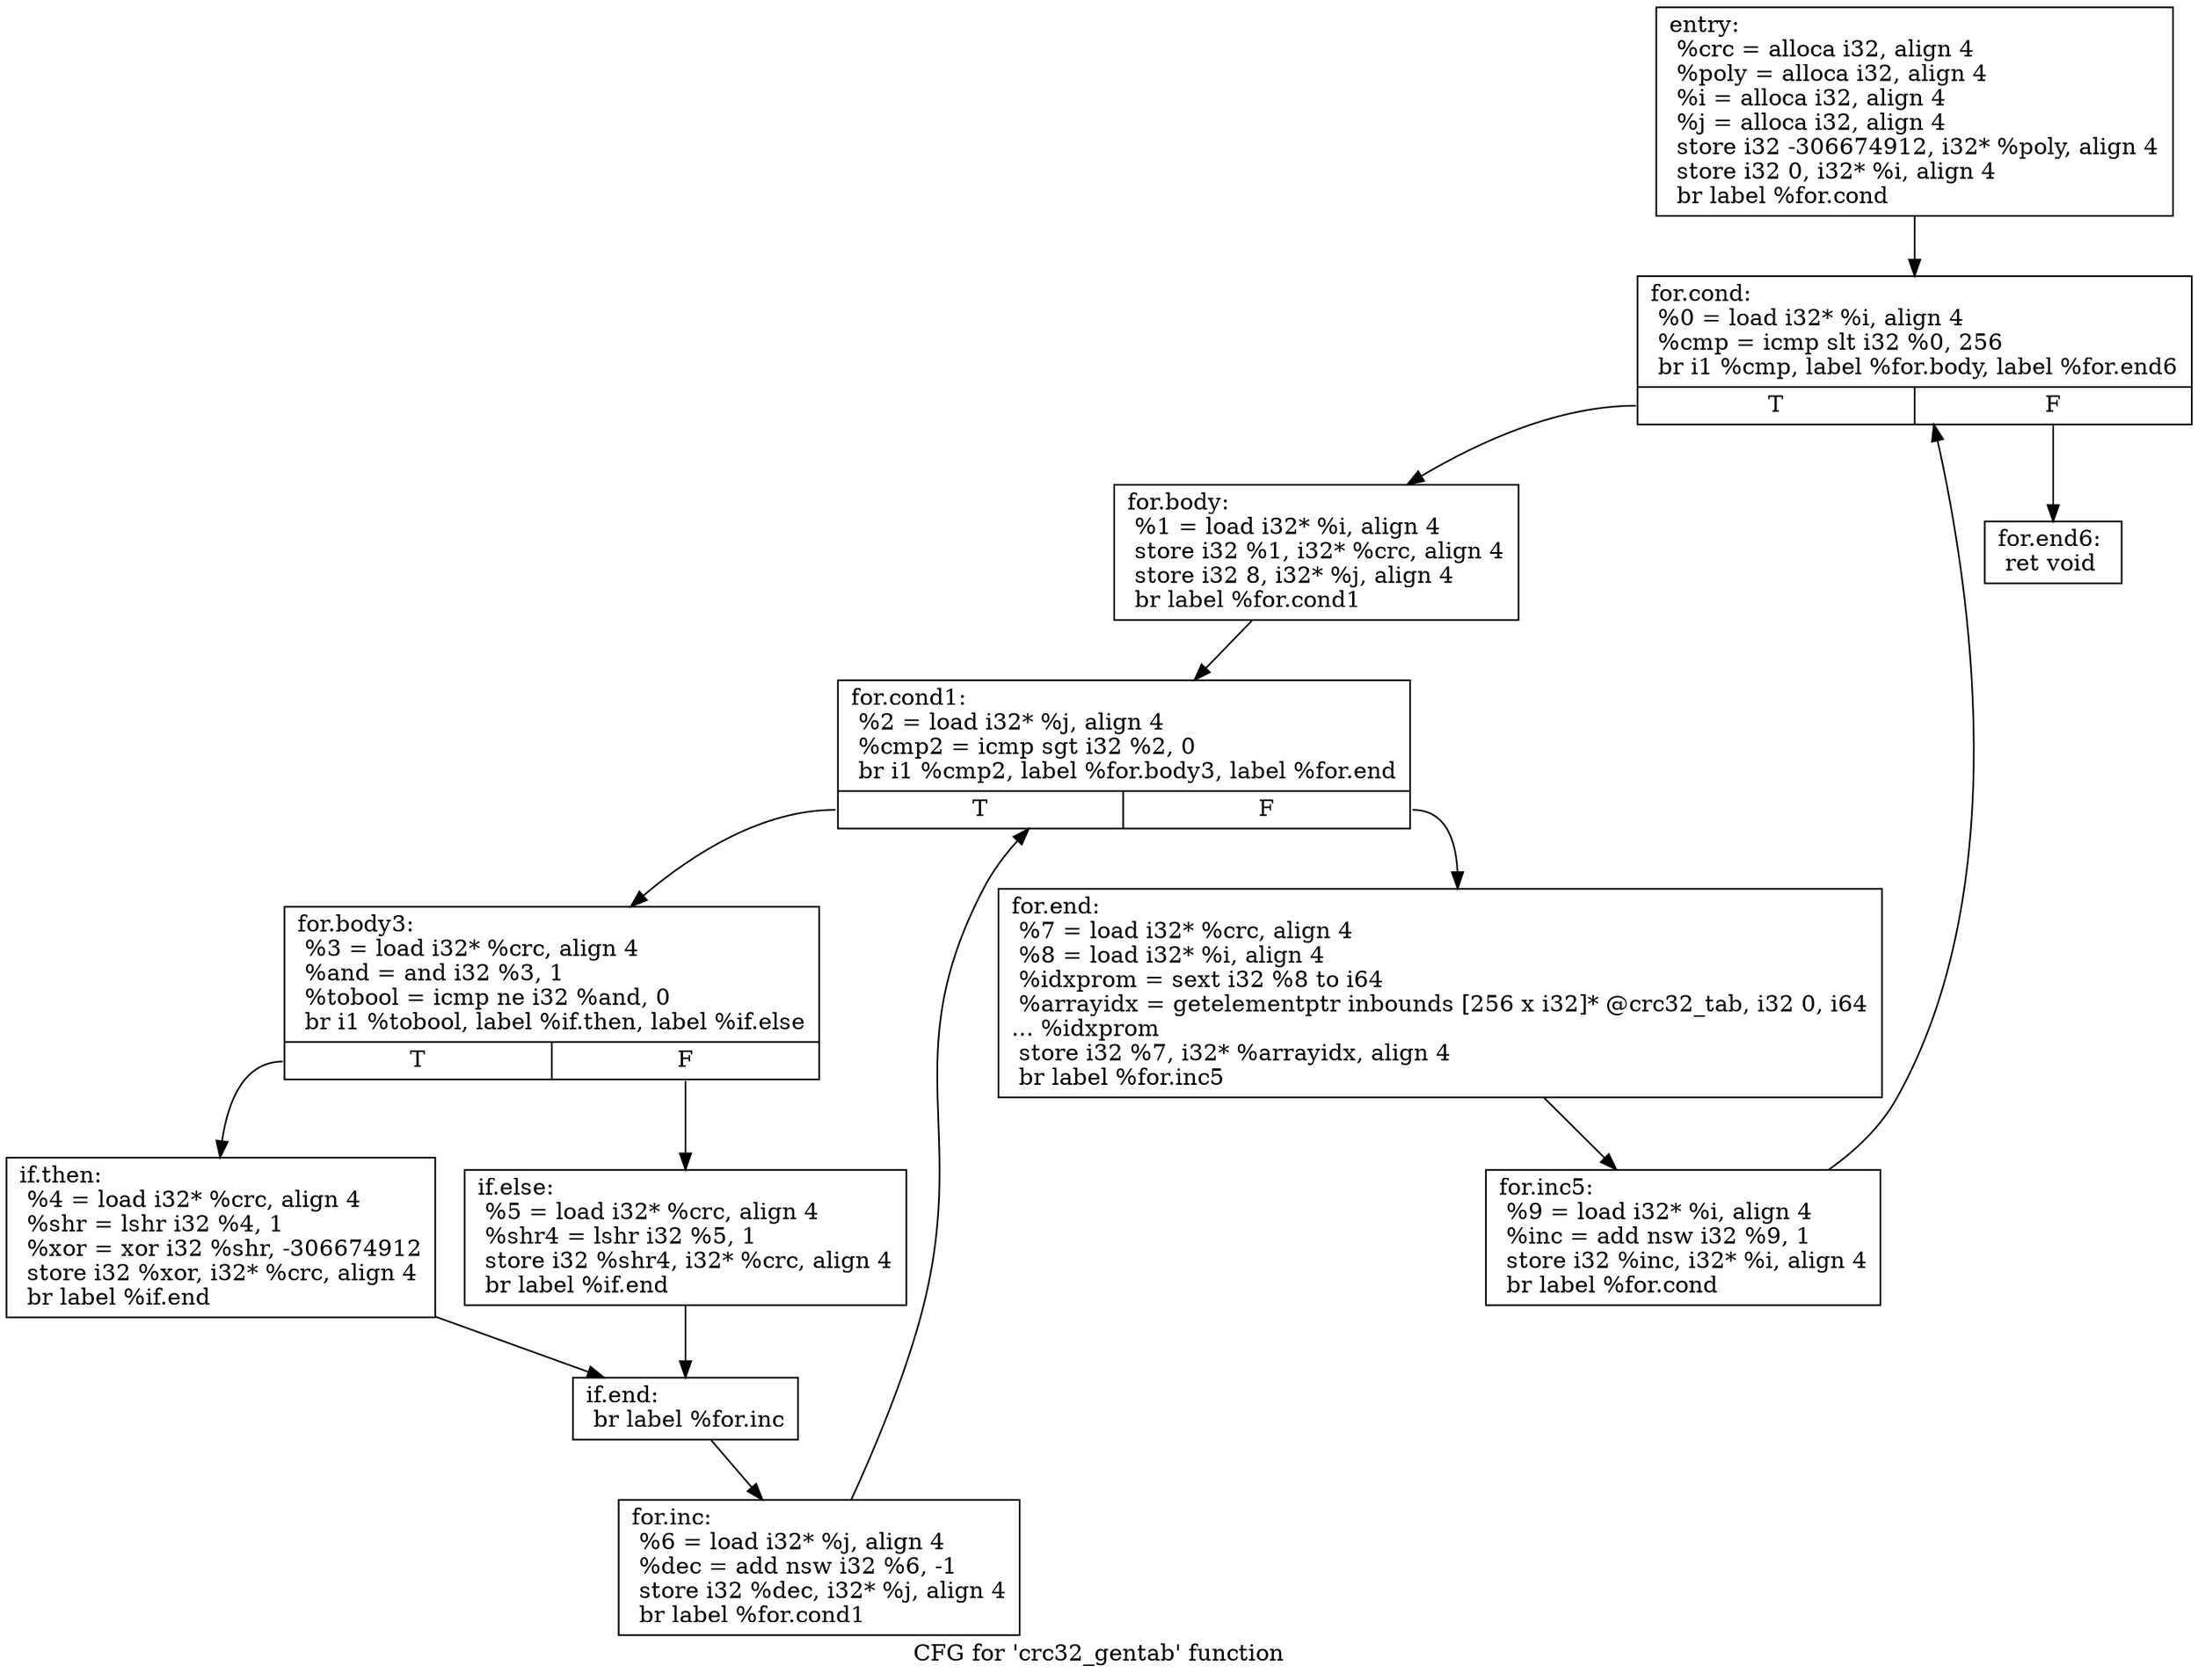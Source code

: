 digraph "CFG for 'crc32_gentab' function" {
	label="CFG for 'crc32_gentab' function";

	Node0xb3d62d8 [shape=record,label="{entry:\l  %crc = alloca i32, align 4\l  %poly = alloca i32, align 4\l  %i = alloca i32, align 4\l  %j = alloca i32, align 4\l  store i32 -306674912, i32* %poly, align 4\l  store i32 0, i32* %i, align 4\l  br label %for.cond\l}"];
	Node0xb3d62d8 -> Node0xb3d6308;
	Node0xb3d6308 [shape=record,label="{for.cond:                                         \l  %0 = load i32* %i, align 4\l  %cmp = icmp slt i32 %0, 256\l  br i1 %cmp, label %for.body, label %for.end6\l|{<s0>T|<s1>F}}"];
	Node0xb3d6308:s0 -> Node0xb3d6338;
	Node0xb3d6308:s1 -> Node0xb3d64e8;
	Node0xb3d6338 [shape=record,label="{for.body:                                         \l  %1 = load i32* %i, align 4\l  store i32 %1, i32* %crc, align 4\l  store i32 8, i32* %j, align 4\l  br label %for.cond1\l}"];
	Node0xb3d6338 -> Node0xb3d6368;
	Node0xb3d6368 [shape=record,label="{for.cond1:                                        \l  %2 = load i32* %j, align 4\l  %cmp2 = icmp sgt i32 %2, 0\l  br i1 %cmp2, label %for.body3, label %for.end\l|{<s0>T|<s1>F}}"];
	Node0xb3d6368:s0 -> Node0xb3d6398;
	Node0xb3d6368:s1 -> Node0xb3d6488;
	Node0xb3d6398 [shape=record,label="{for.body3:                                        \l  %3 = load i32* %crc, align 4\l  %and = and i32 %3, 1\l  %tobool = icmp ne i32 %and, 0\l  br i1 %tobool, label %if.then, label %if.else\l|{<s0>T|<s1>F}}"];
	Node0xb3d6398:s0 -> Node0xb3d63c8;
	Node0xb3d6398:s1 -> Node0xb3d63f8;
	Node0xb3d63c8 [shape=record,label="{if.then:                                          \l  %4 = load i32* %crc, align 4\l  %shr = lshr i32 %4, 1\l  %xor = xor i32 %shr, -306674912\l  store i32 %xor, i32* %crc, align 4\l  br label %if.end\l}"];
	Node0xb3d63c8 -> Node0xb3d6428;
	Node0xb3d63f8 [shape=record,label="{if.else:                                          \l  %5 = load i32* %crc, align 4\l  %shr4 = lshr i32 %5, 1\l  store i32 %shr4, i32* %crc, align 4\l  br label %if.end\l}"];
	Node0xb3d63f8 -> Node0xb3d6428;
	Node0xb3d6428 [shape=record,label="{if.end:                                           \l  br label %for.inc\l}"];
	Node0xb3d6428 -> Node0xb3d6458;
	Node0xb3d6458 [shape=record,label="{for.inc:                                          \l  %6 = load i32* %j, align 4\l  %dec = add nsw i32 %6, -1\l  store i32 %dec, i32* %j, align 4\l  br label %for.cond1\l}"];
	Node0xb3d6458 -> Node0xb3d6368;
	Node0xb3d6488 [shape=record,label="{for.end:                                          \l  %7 = load i32* %crc, align 4\l  %8 = load i32* %i, align 4\l  %idxprom = sext i32 %8 to i64\l  %arrayidx = getelementptr inbounds [256 x i32]* @crc32_tab, i32 0, i64\l... %idxprom\l  store i32 %7, i32* %arrayidx, align 4\l  br label %for.inc5\l}"];
	Node0xb3d6488 -> Node0xb3d64b8;
	Node0xb3d64b8 [shape=record,label="{for.inc5:                                         \l  %9 = load i32* %i, align 4\l  %inc = add nsw i32 %9, 1\l  store i32 %inc, i32* %i, align 4\l  br label %for.cond\l}"];
	Node0xb3d64b8 -> Node0xb3d6308;
	Node0xb3d64e8 [shape=record,label="{for.end6:                                         \l  ret void\l}"];
}
